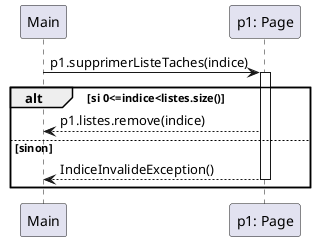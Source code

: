 @startuml

Main -> "p1: Page": p1.supprimerListeTaches(indice)
activate "p1: Page"
    alt si 0<=indice<listes.size()
        "p1: Page" --> Main: p1.listes.remove(indice)
    else sinon
        "p1: Page" --> Main: IndiceInvalideException()
        deactivate "p1: Page"
    end



@enduml